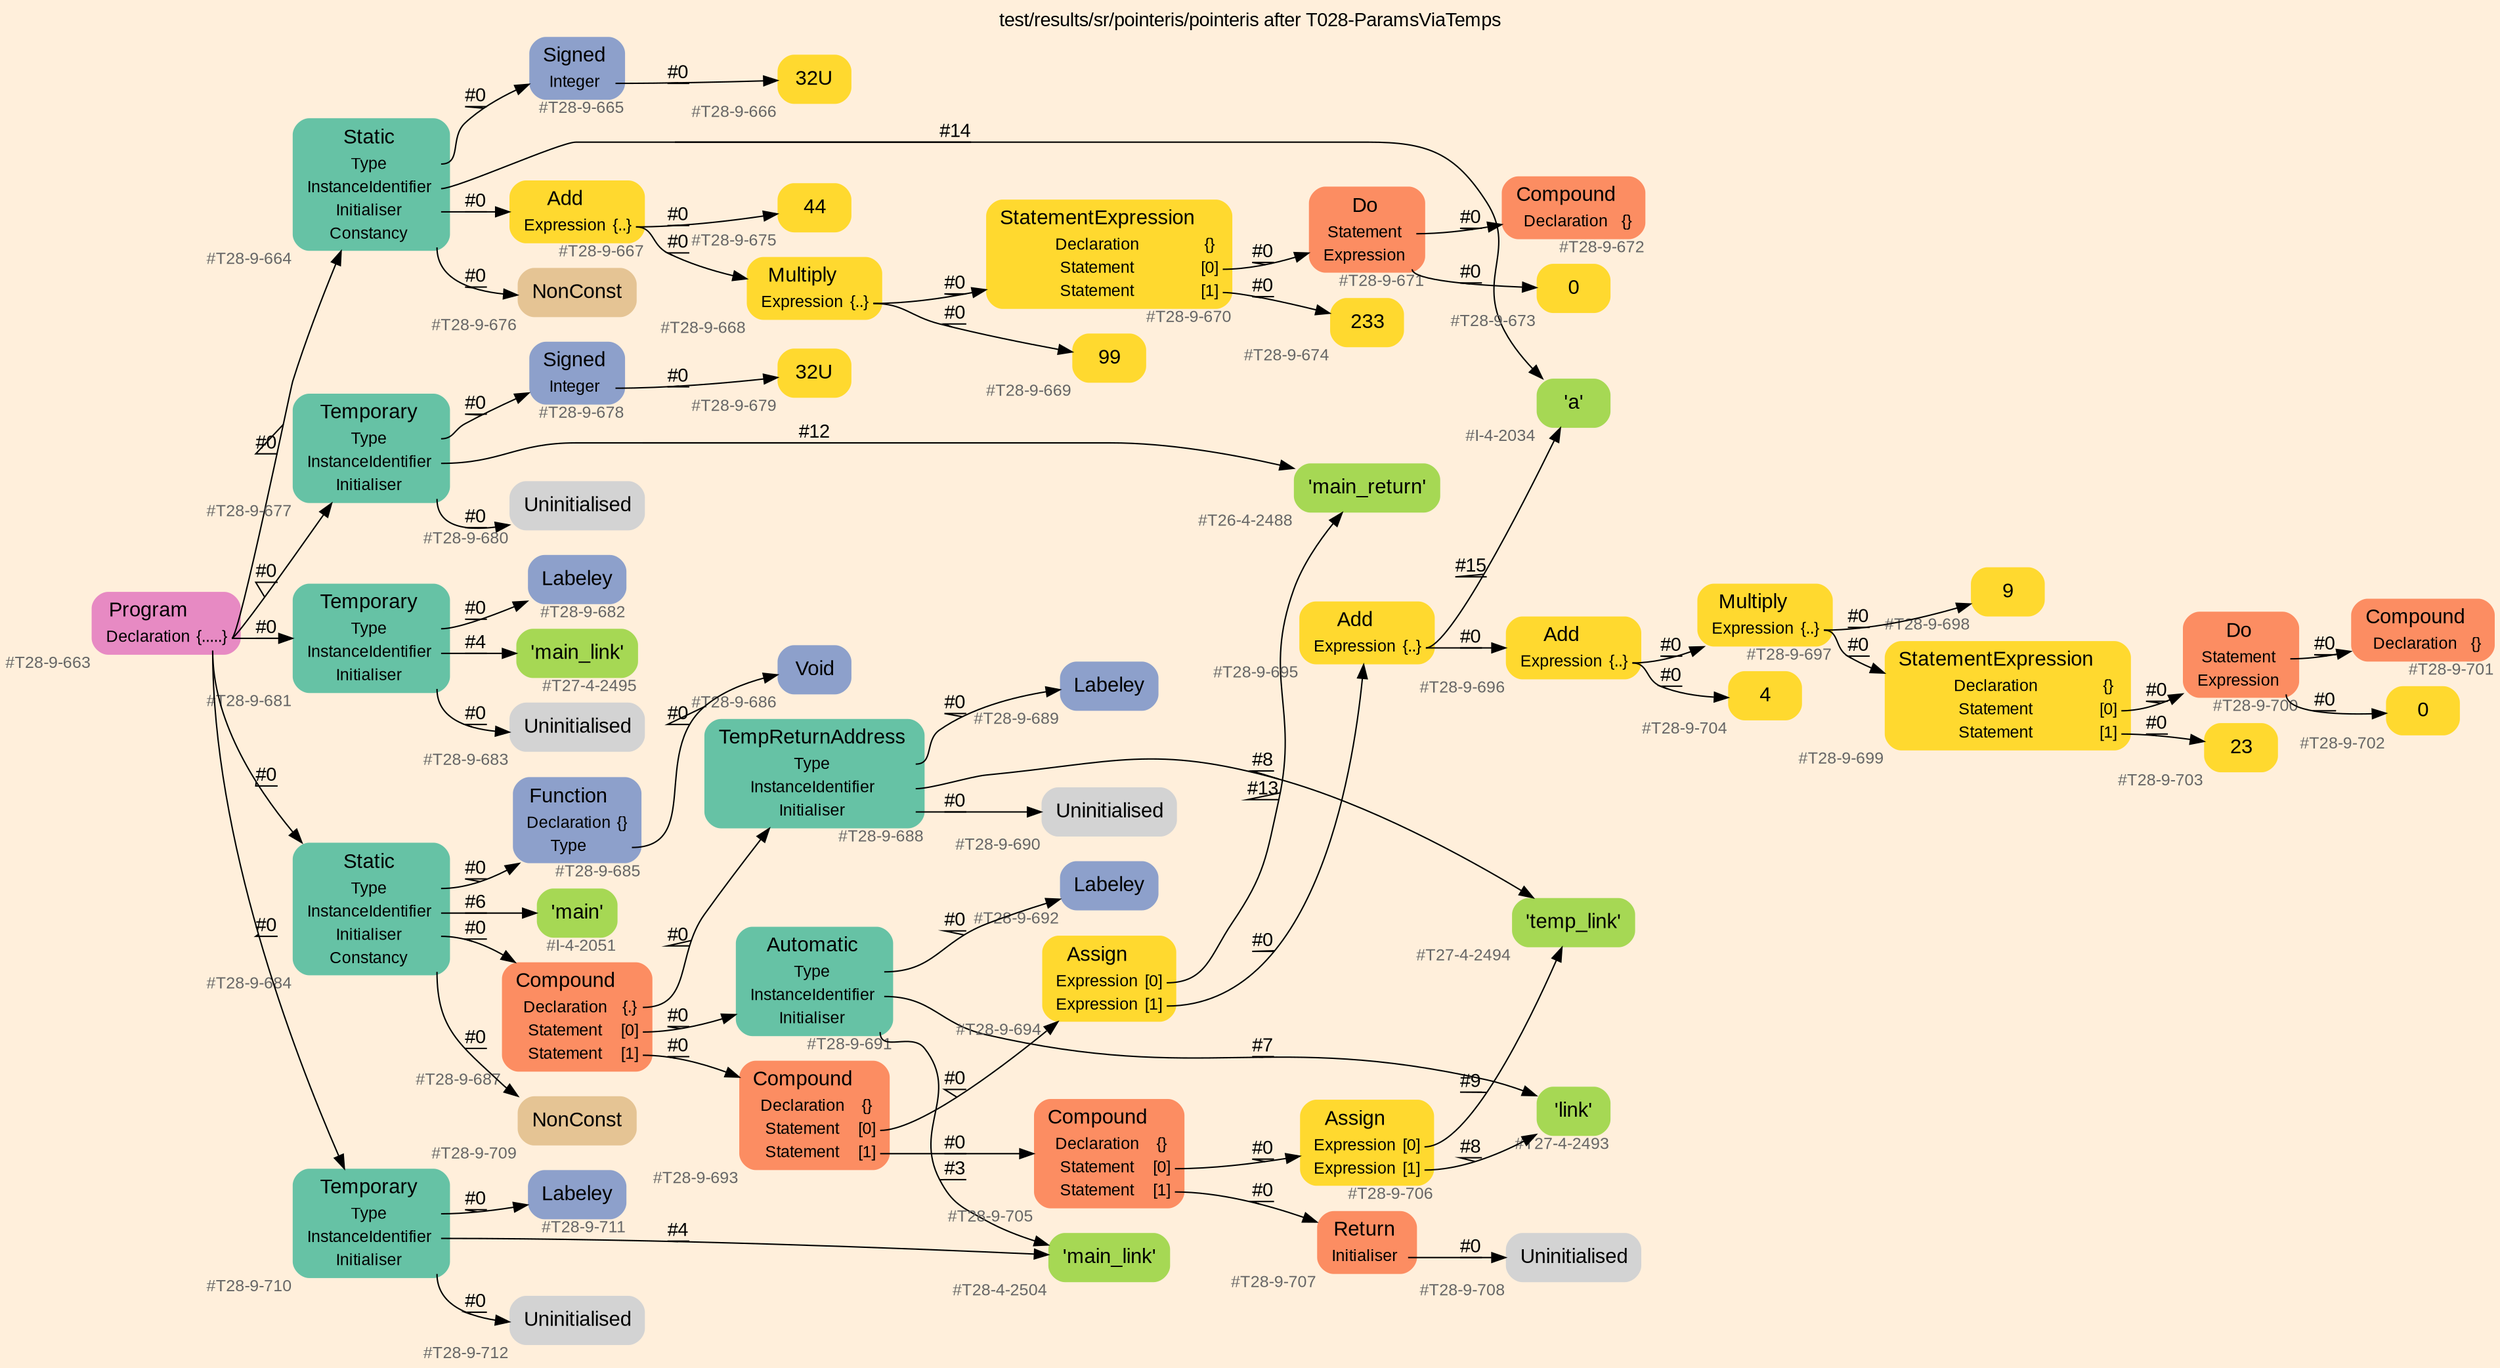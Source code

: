 digraph "test/results/sr/pointeris/pointeris after T028-ParamsViaTemps" {
label = "test/results/sr/pointeris/pointeris after T028-ParamsViaTemps"
labelloc = t
graph [
    rankdir = "LR"
    ranksep = 0.3
    bgcolor = antiquewhite1
    color = black
    fontcolor = black
    fontname = "Arial"
];
node [
    fontname = "Arial"
];
edge [
    fontname = "Arial"
];

// -------------------- node figure --------------------
// -------- block #T28-9-663 ----------
"#T28-9-663" [
    fillcolor = "/set28/4"
    xlabel = "#T28-9-663"
    fontsize = "12"
    fontcolor = grey40
    shape = "plaintext"
    label = <<TABLE BORDER="0" CELLBORDER="0" CELLSPACING="0">
     <TR><TD><FONT COLOR="black" POINT-SIZE="15">Program</FONT></TD></TR>
     <TR><TD><FONT COLOR="black" POINT-SIZE="12">Declaration</FONT></TD><TD PORT="port0"><FONT COLOR="black" POINT-SIZE="12">{.....}</FONT></TD></TR>
    </TABLE>>
    style = "rounded,filled"
];

// -------- block #T28-9-664 ----------
"#T28-9-664" [
    fillcolor = "/set28/1"
    xlabel = "#T28-9-664"
    fontsize = "12"
    fontcolor = grey40
    shape = "plaintext"
    label = <<TABLE BORDER="0" CELLBORDER="0" CELLSPACING="0">
     <TR><TD><FONT COLOR="black" POINT-SIZE="15">Static</FONT></TD></TR>
     <TR><TD><FONT COLOR="black" POINT-SIZE="12">Type</FONT></TD><TD PORT="port0"></TD></TR>
     <TR><TD><FONT COLOR="black" POINT-SIZE="12">InstanceIdentifier</FONT></TD><TD PORT="port1"></TD></TR>
     <TR><TD><FONT COLOR="black" POINT-SIZE="12">Initialiser</FONT></TD><TD PORT="port2"></TD></TR>
     <TR><TD><FONT COLOR="black" POINT-SIZE="12">Constancy</FONT></TD><TD PORT="port3"></TD></TR>
    </TABLE>>
    style = "rounded,filled"
];

// -------- block #T28-9-665 ----------
"#T28-9-665" [
    fillcolor = "/set28/3"
    xlabel = "#T28-9-665"
    fontsize = "12"
    fontcolor = grey40
    shape = "plaintext"
    label = <<TABLE BORDER="0" CELLBORDER="0" CELLSPACING="0">
     <TR><TD><FONT COLOR="black" POINT-SIZE="15">Signed</FONT></TD></TR>
     <TR><TD><FONT COLOR="black" POINT-SIZE="12">Integer</FONT></TD><TD PORT="port0"></TD></TR>
    </TABLE>>
    style = "rounded,filled"
];

// -------- block #T28-9-666 ----------
"#T28-9-666" [
    fillcolor = "/set28/6"
    xlabel = "#T28-9-666"
    fontsize = "12"
    fontcolor = grey40
    shape = "plaintext"
    label = <<TABLE BORDER="0" CELLBORDER="0" CELLSPACING="0">
     <TR><TD><FONT COLOR="black" POINT-SIZE="15">32U</FONT></TD></TR>
    </TABLE>>
    style = "rounded,filled"
];

// -------- block #I-4-2034 ----------
"#I-4-2034" [
    fillcolor = "/set28/5"
    xlabel = "#I-4-2034"
    fontsize = "12"
    fontcolor = grey40
    shape = "plaintext"
    label = <<TABLE BORDER="0" CELLBORDER="0" CELLSPACING="0">
     <TR><TD><FONT COLOR="black" POINT-SIZE="15">'a'</FONT></TD></TR>
    </TABLE>>
    style = "rounded,filled"
];

// -------- block #T28-9-667 ----------
"#T28-9-667" [
    fillcolor = "/set28/6"
    xlabel = "#T28-9-667"
    fontsize = "12"
    fontcolor = grey40
    shape = "plaintext"
    label = <<TABLE BORDER="0" CELLBORDER="0" CELLSPACING="0">
     <TR><TD><FONT COLOR="black" POINT-SIZE="15">Add</FONT></TD></TR>
     <TR><TD><FONT COLOR="black" POINT-SIZE="12">Expression</FONT></TD><TD PORT="port0"><FONT COLOR="black" POINT-SIZE="12">{..}</FONT></TD></TR>
    </TABLE>>
    style = "rounded,filled"
];

// -------- block #T28-9-668 ----------
"#T28-9-668" [
    fillcolor = "/set28/6"
    xlabel = "#T28-9-668"
    fontsize = "12"
    fontcolor = grey40
    shape = "plaintext"
    label = <<TABLE BORDER="0" CELLBORDER="0" CELLSPACING="0">
     <TR><TD><FONT COLOR="black" POINT-SIZE="15">Multiply</FONT></TD></TR>
     <TR><TD><FONT COLOR="black" POINT-SIZE="12">Expression</FONT></TD><TD PORT="port0"><FONT COLOR="black" POINT-SIZE="12">{..}</FONT></TD></TR>
    </TABLE>>
    style = "rounded,filled"
];

// -------- block #T28-9-669 ----------
"#T28-9-669" [
    fillcolor = "/set28/6"
    xlabel = "#T28-9-669"
    fontsize = "12"
    fontcolor = grey40
    shape = "plaintext"
    label = <<TABLE BORDER="0" CELLBORDER="0" CELLSPACING="0">
     <TR><TD><FONT COLOR="black" POINT-SIZE="15">99</FONT></TD></TR>
    </TABLE>>
    style = "rounded,filled"
];

// -------- block #T28-9-670 ----------
"#T28-9-670" [
    fillcolor = "/set28/6"
    xlabel = "#T28-9-670"
    fontsize = "12"
    fontcolor = grey40
    shape = "plaintext"
    label = <<TABLE BORDER="0" CELLBORDER="0" CELLSPACING="0">
     <TR><TD><FONT COLOR="black" POINT-SIZE="15">StatementExpression</FONT></TD></TR>
     <TR><TD><FONT COLOR="black" POINT-SIZE="12">Declaration</FONT></TD><TD PORT="port0"><FONT COLOR="black" POINT-SIZE="12">{}</FONT></TD></TR>
     <TR><TD><FONT COLOR="black" POINT-SIZE="12">Statement</FONT></TD><TD PORT="port1"><FONT COLOR="black" POINT-SIZE="12">[0]</FONT></TD></TR>
     <TR><TD><FONT COLOR="black" POINT-SIZE="12">Statement</FONT></TD><TD PORT="port2"><FONT COLOR="black" POINT-SIZE="12">[1]</FONT></TD></TR>
    </TABLE>>
    style = "rounded,filled"
];

// -------- block #T28-9-671 ----------
"#T28-9-671" [
    fillcolor = "/set28/2"
    xlabel = "#T28-9-671"
    fontsize = "12"
    fontcolor = grey40
    shape = "plaintext"
    label = <<TABLE BORDER="0" CELLBORDER="0" CELLSPACING="0">
     <TR><TD><FONT COLOR="black" POINT-SIZE="15">Do</FONT></TD></TR>
     <TR><TD><FONT COLOR="black" POINT-SIZE="12">Statement</FONT></TD><TD PORT="port0"></TD></TR>
     <TR><TD><FONT COLOR="black" POINT-SIZE="12">Expression</FONT></TD><TD PORT="port1"></TD></TR>
    </TABLE>>
    style = "rounded,filled"
];

// -------- block #T28-9-672 ----------
"#T28-9-672" [
    fillcolor = "/set28/2"
    xlabel = "#T28-9-672"
    fontsize = "12"
    fontcolor = grey40
    shape = "plaintext"
    label = <<TABLE BORDER="0" CELLBORDER="0" CELLSPACING="0">
     <TR><TD><FONT COLOR="black" POINT-SIZE="15">Compound</FONT></TD></TR>
     <TR><TD><FONT COLOR="black" POINT-SIZE="12">Declaration</FONT></TD><TD PORT="port0"><FONT COLOR="black" POINT-SIZE="12">{}</FONT></TD></TR>
    </TABLE>>
    style = "rounded,filled"
];

// -------- block #T28-9-673 ----------
"#T28-9-673" [
    fillcolor = "/set28/6"
    xlabel = "#T28-9-673"
    fontsize = "12"
    fontcolor = grey40
    shape = "plaintext"
    label = <<TABLE BORDER="0" CELLBORDER="0" CELLSPACING="0">
     <TR><TD><FONT COLOR="black" POINT-SIZE="15">0</FONT></TD></TR>
    </TABLE>>
    style = "rounded,filled"
];

// -------- block #T28-9-674 ----------
"#T28-9-674" [
    fillcolor = "/set28/6"
    xlabel = "#T28-9-674"
    fontsize = "12"
    fontcolor = grey40
    shape = "plaintext"
    label = <<TABLE BORDER="0" CELLBORDER="0" CELLSPACING="0">
     <TR><TD><FONT COLOR="black" POINT-SIZE="15">233</FONT></TD></TR>
    </TABLE>>
    style = "rounded,filled"
];

// -------- block #T28-9-675 ----------
"#T28-9-675" [
    fillcolor = "/set28/6"
    xlabel = "#T28-9-675"
    fontsize = "12"
    fontcolor = grey40
    shape = "plaintext"
    label = <<TABLE BORDER="0" CELLBORDER="0" CELLSPACING="0">
     <TR><TD><FONT COLOR="black" POINT-SIZE="15">44</FONT></TD></TR>
    </TABLE>>
    style = "rounded,filled"
];

// -------- block #T28-9-676 ----------
"#T28-9-676" [
    fillcolor = "/set28/7"
    xlabel = "#T28-9-676"
    fontsize = "12"
    fontcolor = grey40
    shape = "plaintext"
    label = <<TABLE BORDER="0" CELLBORDER="0" CELLSPACING="0">
     <TR><TD><FONT COLOR="black" POINT-SIZE="15">NonConst</FONT></TD></TR>
    </TABLE>>
    style = "rounded,filled"
];

// -------- block #T28-9-677 ----------
"#T28-9-677" [
    fillcolor = "/set28/1"
    xlabel = "#T28-9-677"
    fontsize = "12"
    fontcolor = grey40
    shape = "plaintext"
    label = <<TABLE BORDER="0" CELLBORDER="0" CELLSPACING="0">
     <TR><TD><FONT COLOR="black" POINT-SIZE="15">Temporary</FONT></TD></TR>
     <TR><TD><FONT COLOR="black" POINT-SIZE="12">Type</FONT></TD><TD PORT="port0"></TD></TR>
     <TR><TD><FONT COLOR="black" POINT-SIZE="12">InstanceIdentifier</FONT></TD><TD PORT="port1"></TD></TR>
     <TR><TD><FONT COLOR="black" POINT-SIZE="12">Initialiser</FONT></TD><TD PORT="port2"></TD></TR>
    </TABLE>>
    style = "rounded,filled"
];

// -------- block #T28-9-678 ----------
"#T28-9-678" [
    fillcolor = "/set28/3"
    xlabel = "#T28-9-678"
    fontsize = "12"
    fontcolor = grey40
    shape = "plaintext"
    label = <<TABLE BORDER="0" CELLBORDER="0" CELLSPACING="0">
     <TR><TD><FONT COLOR="black" POINT-SIZE="15">Signed</FONT></TD></TR>
     <TR><TD><FONT COLOR="black" POINT-SIZE="12">Integer</FONT></TD><TD PORT="port0"></TD></TR>
    </TABLE>>
    style = "rounded,filled"
];

// -------- block #T28-9-679 ----------
"#T28-9-679" [
    fillcolor = "/set28/6"
    xlabel = "#T28-9-679"
    fontsize = "12"
    fontcolor = grey40
    shape = "plaintext"
    label = <<TABLE BORDER="0" CELLBORDER="0" CELLSPACING="0">
     <TR><TD><FONT COLOR="black" POINT-SIZE="15">32U</FONT></TD></TR>
    </TABLE>>
    style = "rounded,filled"
];

// -------- block #T26-4-2488 ----------
"#T26-4-2488" [
    fillcolor = "/set28/5"
    xlabel = "#T26-4-2488"
    fontsize = "12"
    fontcolor = grey40
    shape = "plaintext"
    label = <<TABLE BORDER="0" CELLBORDER="0" CELLSPACING="0">
     <TR><TD><FONT COLOR="black" POINT-SIZE="15">'main_return'</FONT></TD></TR>
    </TABLE>>
    style = "rounded,filled"
];

// -------- block #T28-9-680 ----------
"#T28-9-680" [
    xlabel = "#T28-9-680"
    fontsize = "12"
    fontcolor = grey40
    shape = "plaintext"
    label = <<TABLE BORDER="0" CELLBORDER="0" CELLSPACING="0">
     <TR><TD><FONT COLOR="black" POINT-SIZE="15">Uninitialised</FONT></TD></TR>
    </TABLE>>
    style = "rounded,filled"
];

// -------- block #T28-9-681 ----------
"#T28-9-681" [
    fillcolor = "/set28/1"
    xlabel = "#T28-9-681"
    fontsize = "12"
    fontcolor = grey40
    shape = "plaintext"
    label = <<TABLE BORDER="0" CELLBORDER="0" CELLSPACING="0">
     <TR><TD><FONT COLOR="black" POINT-SIZE="15">Temporary</FONT></TD></TR>
     <TR><TD><FONT COLOR="black" POINT-SIZE="12">Type</FONT></TD><TD PORT="port0"></TD></TR>
     <TR><TD><FONT COLOR="black" POINT-SIZE="12">InstanceIdentifier</FONT></TD><TD PORT="port1"></TD></TR>
     <TR><TD><FONT COLOR="black" POINT-SIZE="12">Initialiser</FONT></TD><TD PORT="port2"></TD></TR>
    </TABLE>>
    style = "rounded,filled"
];

// -------- block #T28-9-682 ----------
"#T28-9-682" [
    fillcolor = "/set28/3"
    xlabel = "#T28-9-682"
    fontsize = "12"
    fontcolor = grey40
    shape = "plaintext"
    label = <<TABLE BORDER="0" CELLBORDER="0" CELLSPACING="0">
     <TR><TD><FONT COLOR="black" POINT-SIZE="15">Labeley</FONT></TD></TR>
    </TABLE>>
    style = "rounded,filled"
];

// -------- block #T27-4-2495 ----------
"#T27-4-2495" [
    fillcolor = "/set28/5"
    xlabel = "#T27-4-2495"
    fontsize = "12"
    fontcolor = grey40
    shape = "plaintext"
    label = <<TABLE BORDER="0" CELLBORDER="0" CELLSPACING="0">
     <TR><TD><FONT COLOR="black" POINT-SIZE="15">'main_link'</FONT></TD></TR>
    </TABLE>>
    style = "rounded,filled"
];

// -------- block #T28-9-683 ----------
"#T28-9-683" [
    xlabel = "#T28-9-683"
    fontsize = "12"
    fontcolor = grey40
    shape = "plaintext"
    label = <<TABLE BORDER="0" CELLBORDER="0" CELLSPACING="0">
     <TR><TD><FONT COLOR="black" POINT-SIZE="15">Uninitialised</FONT></TD></TR>
    </TABLE>>
    style = "rounded,filled"
];

// -------- block #T28-9-684 ----------
"#T28-9-684" [
    fillcolor = "/set28/1"
    xlabel = "#T28-9-684"
    fontsize = "12"
    fontcolor = grey40
    shape = "plaintext"
    label = <<TABLE BORDER="0" CELLBORDER="0" CELLSPACING="0">
     <TR><TD><FONT COLOR="black" POINT-SIZE="15">Static</FONT></TD></TR>
     <TR><TD><FONT COLOR="black" POINT-SIZE="12">Type</FONT></TD><TD PORT="port0"></TD></TR>
     <TR><TD><FONT COLOR="black" POINT-SIZE="12">InstanceIdentifier</FONT></TD><TD PORT="port1"></TD></TR>
     <TR><TD><FONT COLOR="black" POINT-SIZE="12">Initialiser</FONT></TD><TD PORT="port2"></TD></TR>
     <TR><TD><FONT COLOR="black" POINT-SIZE="12">Constancy</FONT></TD><TD PORT="port3"></TD></TR>
    </TABLE>>
    style = "rounded,filled"
];

// -------- block #T28-9-685 ----------
"#T28-9-685" [
    fillcolor = "/set28/3"
    xlabel = "#T28-9-685"
    fontsize = "12"
    fontcolor = grey40
    shape = "plaintext"
    label = <<TABLE BORDER="0" CELLBORDER="0" CELLSPACING="0">
     <TR><TD><FONT COLOR="black" POINT-SIZE="15">Function</FONT></TD></TR>
     <TR><TD><FONT COLOR="black" POINT-SIZE="12">Declaration</FONT></TD><TD PORT="port0"><FONT COLOR="black" POINT-SIZE="12">{}</FONT></TD></TR>
     <TR><TD><FONT COLOR="black" POINT-SIZE="12">Type</FONT></TD><TD PORT="port1"></TD></TR>
    </TABLE>>
    style = "rounded,filled"
];

// -------- block #T28-9-686 ----------
"#T28-9-686" [
    fillcolor = "/set28/3"
    xlabel = "#T28-9-686"
    fontsize = "12"
    fontcolor = grey40
    shape = "plaintext"
    label = <<TABLE BORDER="0" CELLBORDER="0" CELLSPACING="0">
     <TR><TD><FONT COLOR="black" POINT-SIZE="15">Void</FONT></TD></TR>
    </TABLE>>
    style = "rounded,filled"
];

// -------- block #I-4-2051 ----------
"#I-4-2051" [
    fillcolor = "/set28/5"
    xlabel = "#I-4-2051"
    fontsize = "12"
    fontcolor = grey40
    shape = "plaintext"
    label = <<TABLE BORDER="0" CELLBORDER="0" CELLSPACING="0">
     <TR><TD><FONT COLOR="black" POINT-SIZE="15">'main'</FONT></TD></TR>
    </TABLE>>
    style = "rounded,filled"
];

// -------- block #T28-9-687 ----------
"#T28-9-687" [
    fillcolor = "/set28/2"
    xlabel = "#T28-9-687"
    fontsize = "12"
    fontcolor = grey40
    shape = "plaintext"
    label = <<TABLE BORDER="0" CELLBORDER="0" CELLSPACING="0">
     <TR><TD><FONT COLOR="black" POINT-SIZE="15">Compound</FONT></TD></TR>
     <TR><TD><FONT COLOR="black" POINT-SIZE="12">Declaration</FONT></TD><TD PORT="port0"><FONT COLOR="black" POINT-SIZE="12">{.}</FONT></TD></TR>
     <TR><TD><FONT COLOR="black" POINT-SIZE="12">Statement</FONT></TD><TD PORT="port1"><FONT COLOR="black" POINT-SIZE="12">[0]</FONT></TD></TR>
     <TR><TD><FONT COLOR="black" POINT-SIZE="12">Statement</FONT></TD><TD PORT="port2"><FONT COLOR="black" POINT-SIZE="12">[1]</FONT></TD></TR>
    </TABLE>>
    style = "rounded,filled"
];

// -------- block #T28-9-688 ----------
"#T28-9-688" [
    fillcolor = "/set28/1"
    xlabel = "#T28-9-688"
    fontsize = "12"
    fontcolor = grey40
    shape = "plaintext"
    label = <<TABLE BORDER="0" CELLBORDER="0" CELLSPACING="0">
     <TR><TD><FONT COLOR="black" POINT-SIZE="15">TempReturnAddress</FONT></TD></TR>
     <TR><TD><FONT COLOR="black" POINT-SIZE="12">Type</FONT></TD><TD PORT="port0"></TD></TR>
     <TR><TD><FONT COLOR="black" POINT-SIZE="12">InstanceIdentifier</FONT></TD><TD PORT="port1"></TD></TR>
     <TR><TD><FONT COLOR="black" POINT-SIZE="12">Initialiser</FONT></TD><TD PORT="port2"></TD></TR>
    </TABLE>>
    style = "rounded,filled"
];

// -------- block #T28-9-689 ----------
"#T28-9-689" [
    fillcolor = "/set28/3"
    xlabel = "#T28-9-689"
    fontsize = "12"
    fontcolor = grey40
    shape = "plaintext"
    label = <<TABLE BORDER="0" CELLBORDER="0" CELLSPACING="0">
     <TR><TD><FONT COLOR="black" POINT-SIZE="15">Labeley</FONT></TD></TR>
    </TABLE>>
    style = "rounded,filled"
];

// -------- block #T27-4-2494 ----------
"#T27-4-2494" [
    fillcolor = "/set28/5"
    xlabel = "#T27-4-2494"
    fontsize = "12"
    fontcolor = grey40
    shape = "plaintext"
    label = <<TABLE BORDER="0" CELLBORDER="0" CELLSPACING="0">
     <TR><TD><FONT COLOR="black" POINT-SIZE="15">'temp_link'</FONT></TD></TR>
    </TABLE>>
    style = "rounded,filled"
];

// -------- block #T28-9-690 ----------
"#T28-9-690" [
    xlabel = "#T28-9-690"
    fontsize = "12"
    fontcolor = grey40
    shape = "plaintext"
    label = <<TABLE BORDER="0" CELLBORDER="0" CELLSPACING="0">
     <TR><TD><FONT COLOR="black" POINT-SIZE="15">Uninitialised</FONT></TD></TR>
    </TABLE>>
    style = "rounded,filled"
];

// -------- block #T28-9-691 ----------
"#T28-9-691" [
    fillcolor = "/set28/1"
    xlabel = "#T28-9-691"
    fontsize = "12"
    fontcolor = grey40
    shape = "plaintext"
    label = <<TABLE BORDER="0" CELLBORDER="0" CELLSPACING="0">
     <TR><TD><FONT COLOR="black" POINT-SIZE="15">Automatic</FONT></TD></TR>
     <TR><TD><FONT COLOR="black" POINT-SIZE="12">Type</FONT></TD><TD PORT="port0"></TD></TR>
     <TR><TD><FONT COLOR="black" POINT-SIZE="12">InstanceIdentifier</FONT></TD><TD PORT="port1"></TD></TR>
     <TR><TD><FONT COLOR="black" POINT-SIZE="12">Initialiser</FONT></TD><TD PORT="port2"></TD></TR>
    </TABLE>>
    style = "rounded,filled"
];

// -------- block #T28-9-692 ----------
"#T28-9-692" [
    fillcolor = "/set28/3"
    xlabel = "#T28-9-692"
    fontsize = "12"
    fontcolor = grey40
    shape = "plaintext"
    label = <<TABLE BORDER="0" CELLBORDER="0" CELLSPACING="0">
     <TR><TD><FONT COLOR="black" POINT-SIZE="15">Labeley</FONT></TD></TR>
    </TABLE>>
    style = "rounded,filled"
];

// -------- block #T27-4-2493 ----------
"#T27-4-2493" [
    fillcolor = "/set28/5"
    xlabel = "#T27-4-2493"
    fontsize = "12"
    fontcolor = grey40
    shape = "plaintext"
    label = <<TABLE BORDER="0" CELLBORDER="0" CELLSPACING="0">
     <TR><TD><FONT COLOR="black" POINT-SIZE="15">'link'</FONT></TD></TR>
    </TABLE>>
    style = "rounded,filled"
];

// -------- block #T28-4-2504 ----------
"#T28-4-2504" [
    fillcolor = "/set28/5"
    xlabel = "#T28-4-2504"
    fontsize = "12"
    fontcolor = grey40
    shape = "plaintext"
    label = <<TABLE BORDER="0" CELLBORDER="0" CELLSPACING="0">
     <TR><TD><FONT COLOR="black" POINT-SIZE="15">'main_link'</FONT></TD></TR>
    </TABLE>>
    style = "rounded,filled"
];

// -------- block #T28-9-693 ----------
"#T28-9-693" [
    fillcolor = "/set28/2"
    xlabel = "#T28-9-693"
    fontsize = "12"
    fontcolor = grey40
    shape = "plaintext"
    label = <<TABLE BORDER="0" CELLBORDER="0" CELLSPACING="0">
     <TR><TD><FONT COLOR="black" POINT-SIZE="15">Compound</FONT></TD></TR>
     <TR><TD><FONT COLOR="black" POINT-SIZE="12">Declaration</FONT></TD><TD PORT="port0"><FONT COLOR="black" POINT-SIZE="12">{}</FONT></TD></TR>
     <TR><TD><FONT COLOR="black" POINT-SIZE="12">Statement</FONT></TD><TD PORT="port1"><FONT COLOR="black" POINT-SIZE="12">[0]</FONT></TD></TR>
     <TR><TD><FONT COLOR="black" POINT-SIZE="12">Statement</FONT></TD><TD PORT="port2"><FONT COLOR="black" POINT-SIZE="12">[1]</FONT></TD></TR>
    </TABLE>>
    style = "rounded,filled"
];

// -------- block #T28-9-694 ----------
"#T28-9-694" [
    fillcolor = "/set28/6"
    xlabel = "#T28-9-694"
    fontsize = "12"
    fontcolor = grey40
    shape = "plaintext"
    label = <<TABLE BORDER="0" CELLBORDER="0" CELLSPACING="0">
     <TR><TD><FONT COLOR="black" POINT-SIZE="15">Assign</FONT></TD></TR>
     <TR><TD><FONT COLOR="black" POINT-SIZE="12">Expression</FONT></TD><TD PORT="port0"><FONT COLOR="black" POINT-SIZE="12">[0]</FONT></TD></TR>
     <TR><TD><FONT COLOR="black" POINT-SIZE="12">Expression</FONT></TD><TD PORT="port1"><FONT COLOR="black" POINT-SIZE="12">[1]</FONT></TD></TR>
    </TABLE>>
    style = "rounded,filled"
];

// -------- block #T28-9-695 ----------
"#T28-9-695" [
    fillcolor = "/set28/6"
    xlabel = "#T28-9-695"
    fontsize = "12"
    fontcolor = grey40
    shape = "plaintext"
    label = <<TABLE BORDER="0" CELLBORDER="0" CELLSPACING="0">
     <TR><TD><FONT COLOR="black" POINT-SIZE="15">Add</FONT></TD></TR>
     <TR><TD><FONT COLOR="black" POINT-SIZE="12">Expression</FONT></TD><TD PORT="port0"><FONT COLOR="black" POINT-SIZE="12">{..}</FONT></TD></TR>
    </TABLE>>
    style = "rounded,filled"
];

// -------- block #T28-9-696 ----------
"#T28-9-696" [
    fillcolor = "/set28/6"
    xlabel = "#T28-9-696"
    fontsize = "12"
    fontcolor = grey40
    shape = "plaintext"
    label = <<TABLE BORDER="0" CELLBORDER="0" CELLSPACING="0">
     <TR><TD><FONT COLOR="black" POINT-SIZE="15">Add</FONT></TD></TR>
     <TR><TD><FONT COLOR="black" POINT-SIZE="12">Expression</FONT></TD><TD PORT="port0"><FONT COLOR="black" POINT-SIZE="12">{..}</FONT></TD></TR>
    </TABLE>>
    style = "rounded,filled"
];

// -------- block #T28-9-697 ----------
"#T28-9-697" [
    fillcolor = "/set28/6"
    xlabel = "#T28-9-697"
    fontsize = "12"
    fontcolor = grey40
    shape = "plaintext"
    label = <<TABLE BORDER="0" CELLBORDER="0" CELLSPACING="0">
     <TR><TD><FONT COLOR="black" POINT-SIZE="15">Multiply</FONT></TD></TR>
     <TR><TD><FONT COLOR="black" POINT-SIZE="12">Expression</FONT></TD><TD PORT="port0"><FONT COLOR="black" POINT-SIZE="12">{..}</FONT></TD></TR>
    </TABLE>>
    style = "rounded,filled"
];

// -------- block #T28-9-698 ----------
"#T28-9-698" [
    fillcolor = "/set28/6"
    xlabel = "#T28-9-698"
    fontsize = "12"
    fontcolor = grey40
    shape = "plaintext"
    label = <<TABLE BORDER="0" CELLBORDER="0" CELLSPACING="0">
     <TR><TD><FONT COLOR="black" POINT-SIZE="15">9</FONT></TD></TR>
    </TABLE>>
    style = "rounded,filled"
];

// -------- block #T28-9-699 ----------
"#T28-9-699" [
    fillcolor = "/set28/6"
    xlabel = "#T28-9-699"
    fontsize = "12"
    fontcolor = grey40
    shape = "plaintext"
    label = <<TABLE BORDER="0" CELLBORDER="0" CELLSPACING="0">
     <TR><TD><FONT COLOR="black" POINT-SIZE="15">StatementExpression</FONT></TD></TR>
     <TR><TD><FONT COLOR="black" POINT-SIZE="12">Declaration</FONT></TD><TD PORT="port0"><FONT COLOR="black" POINT-SIZE="12">{}</FONT></TD></TR>
     <TR><TD><FONT COLOR="black" POINT-SIZE="12">Statement</FONT></TD><TD PORT="port1"><FONT COLOR="black" POINT-SIZE="12">[0]</FONT></TD></TR>
     <TR><TD><FONT COLOR="black" POINT-SIZE="12">Statement</FONT></TD><TD PORT="port2"><FONT COLOR="black" POINT-SIZE="12">[1]</FONT></TD></TR>
    </TABLE>>
    style = "rounded,filled"
];

// -------- block #T28-9-700 ----------
"#T28-9-700" [
    fillcolor = "/set28/2"
    xlabel = "#T28-9-700"
    fontsize = "12"
    fontcolor = grey40
    shape = "plaintext"
    label = <<TABLE BORDER="0" CELLBORDER="0" CELLSPACING="0">
     <TR><TD><FONT COLOR="black" POINT-SIZE="15">Do</FONT></TD></TR>
     <TR><TD><FONT COLOR="black" POINT-SIZE="12">Statement</FONT></TD><TD PORT="port0"></TD></TR>
     <TR><TD><FONT COLOR="black" POINT-SIZE="12">Expression</FONT></TD><TD PORT="port1"></TD></TR>
    </TABLE>>
    style = "rounded,filled"
];

// -------- block #T28-9-701 ----------
"#T28-9-701" [
    fillcolor = "/set28/2"
    xlabel = "#T28-9-701"
    fontsize = "12"
    fontcolor = grey40
    shape = "plaintext"
    label = <<TABLE BORDER="0" CELLBORDER="0" CELLSPACING="0">
     <TR><TD><FONT COLOR="black" POINT-SIZE="15">Compound</FONT></TD></TR>
     <TR><TD><FONT COLOR="black" POINT-SIZE="12">Declaration</FONT></TD><TD PORT="port0"><FONT COLOR="black" POINT-SIZE="12">{}</FONT></TD></TR>
    </TABLE>>
    style = "rounded,filled"
];

// -------- block #T28-9-702 ----------
"#T28-9-702" [
    fillcolor = "/set28/6"
    xlabel = "#T28-9-702"
    fontsize = "12"
    fontcolor = grey40
    shape = "plaintext"
    label = <<TABLE BORDER="0" CELLBORDER="0" CELLSPACING="0">
     <TR><TD><FONT COLOR="black" POINT-SIZE="15">0</FONT></TD></TR>
    </TABLE>>
    style = "rounded,filled"
];

// -------- block #T28-9-703 ----------
"#T28-9-703" [
    fillcolor = "/set28/6"
    xlabel = "#T28-9-703"
    fontsize = "12"
    fontcolor = grey40
    shape = "plaintext"
    label = <<TABLE BORDER="0" CELLBORDER="0" CELLSPACING="0">
     <TR><TD><FONT COLOR="black" POINT-SIZE="15">23</FONT></TD></TR>
    </TABLE>>
    style = "rounded,filled"
];

// -------- block #T28-9-704 ----------
"#T28-9-704" [
    fillcolor = "/set28/6"
    xlabel = "#T28-9-704"
    fontsize = "12"
    fontcolor = grey40
    shape = "plaintext"
    label = <<TABLE BORDER="0" CELLBORDER="0" CELLSPACING="0">
     <TR><TD><FONT COLOR="black" POINT-SIZE="15">4</FONT></TD></TR>
    </TABLE>>
    style = "rounded,filled"
];

// -------- block #T28-9-705 ----------
"#T28-9-705" [
    fillcolor = "/set28/2"
    xlabel = "#T28-9-705"
    fontsize = "12"
    fontcolor = grey40
    shape = "plaintext"
    label = <<TABLE BORDER="0" CELLBORDER="0" CELLSPACING="0">
     <TR><TD><FONT COLOR="black" POINT-SIZE="15">Compound</FONT></TD></TR>
     <TR><TD><FONT COLOR="black" POINT-SIZE="12">Declaration</FONT></TD><TD PORT="port0"><FONT COLOR="black" POINT-SIZE="12">{}</FONT></TD></TR>
     <TR><TD><FONT COLOR="black" POINT-SIZE="12">Statement</FONT></TD><TD PORT="port1"><FONT COLOR="black" POINT-SIZE="12">[0]</FONT></TD></TR>
     <TR><TD><FONT COLOR="black" POINT-SIZE="12">Statement</FONT></TD><TD PORT="port2"><FONT COLOR="black" POINT-SIZE="12">[1]</FONT></TD></TR>
    </TABLE>>
    style = "rounded,filled"
];

// -------- block #T28-9-706 ----------
"#T28-9-706" [
    fillcolor = "/set28/6"
    xlabel = "#T28-9-706"
    fontsize = "12"
    fontcolor = grey40
    shape = "plaintext"
    label = <<TABLE BORDER="0" CELLBORDER="0" CELLSPACING="0">
     <TR><TD><FONT COLOR="black" POINT-SIZE="15">Assign</FONT></TD></TR>
     <TR><TD><FONT COLOR="black" POINT-SIZE="12">Expression</FONT></TD><TD PORT="port0"><FONT COLOR="black" POINT-SIZE="12">[0]</FONT></TD></TR>
     <TR><TD><FONT COLOR="black" POINT-SIZE="12">Expression</FONT></TD><TD PORT="port1"><FONT COLOR="black" POINT-SIZE="12">[1]</FONT></TD></TR>
    </TABLE>>
    style = "rounded,filled"
];

// -------- block #T28-9-707 ----------
"#T28-9-707" [
    fillcolor = "/set28/2"
    xlabel = "#T28-9-707"
    fontsize = "12"
    fontcolor = grey40
    shape = "plaintext"
    label = <<TABLE BORDER="0" CELLBORDER="0" CELLSPACING="0">
     <TR><TD><FONT COLOR="black" POINT-SIZE="15">Return</FONT></TD></TR>
     <TR><TD><FONT COLOR="black" POINT-SIZE="12">Initialiser</FONT></TD><TD PORT="port0"></TD></TR>
    </TABLE>>
    style = "rounded,filled"
];

// -------- block #T28-9-708 ----------
"#T28-9-708" [
    xlabel = "#T28-9-708"
    fontsize = "12"
    fontcolor = grey40
    shape = "plaintext"
    label = <<TABLE BORDER="0" CELLBORDER="0" CELLSPACING="0">
     <TR><TD><FONT COLOR="black" POINT-SIZE="15">Uninitialised</FONT></TD></TR>
    </TABLE>>
    style = "rounded,filled"
];

// -------- block #T28-9-709 ----------
"#T28-9-709" [
    fillcolor = "/set28/7"
    xlabel = "#T28-9-709"
    fontsize = "12"
    fontcolor = grey40
    shape = "plaintext"
    label = <<TABLE BORDER="0" CELLBORDER="0" CELLSPACING="0">
     <TR><TD><FONT COLOR="black" POINT-SIZE="15">NonConst</FONT></TD></TR>
    </TABLE>>
    style = "rounded,filled"
];

// -------- block #T28-9-710 ----------
"#T28-9-710" [
    fillcolor = "/set28/1"
    xlabel = "#T28-9-710"
    fontsize = "12"
    fontcolor = grey40
    shape = "plaintext"
    label = <<TABLE BORDER="0" CELLBORDER="0" CELLSPACING="0">
     <TR><TD><FONT COLOR="black" POINT-SIZE="15">Temporary</FONT></TD></TR>
     <TR><TD><FONT COLOR="black" POINT-SIZE="12">Type</FONT></TD><TD PORT="port0"></TD></TR>
     <TR><TD><FONT COLOR="black" POINT-SIZE="12">InstanceIdentifier</FONT></TD><TD PORT="port1"></TD></TR>
     <TR><TD><FONT COLOR="black" POINT-SIZE="12">Initialiser</FONT></TD><TD PORT="port2"></TD></TR>
    </TABLE>>
    style = "rounded,filled"
];

// -------- block #T28-9-711 ----------
"#T28-9-711" [
    fillcolor = "/set28/3"
    xlabel = "#T28-9-711"
    fontsize = "12"
    fontcolor = grey40
    shape = "plaintext"
    label = <<TABLE BORDER="0" CELLBORDER="0" CELLSPACING="0">
     <TR><TD><FONT COLOR="black" POINT-SIZE="15">Labeley</FONT></TD></TR>
    </TABLE>>
    style = "rounded,filled"
];

// -------- block #T28-9-712 ----------
"#T28-9-712" [
    xlabel = "#T28-9-712"
    fontsize = "12"
    fontcolor = grey40
    shape = "plaintext"
    label = <<TABLE BORDER="0" CELLBORDER="0" CELLSPACING="0">
     <TR><TD><FONT COLOR="black" POINT-SIZE="15">Uninitialised</FONT></TD></TR>
    </TABLE>>
    style = "rounded,filled"
];

"#T28-9-663":port0 -> "#T28-9-664" [
    label = "#0"
    decorate = true
    color = black
    fontcolor = black
];

"#T28-9-663":port0 -> "#T28-9-677" [
    label = "#0"
    decorate = true
    color = black
    fontcolor = black
];

"#T28-9-663":port0 -> "#T28-9-681" [
    label = "#0"
    decorate = true
    color = black
    fontcolor = black
];

"#T28-9-663":port0 -> "#T28-9-684" [
    label = "#0"
    decorate = true
    color = black
    fontcolor = black
];

"#T28-9-663":port0 -> "#T28-9-710" [
    label = "#0"
    decorate = true
    color = black
    fontcolor = black
];

"#T28-9-664":port0 -> "#T28-9-665" [
    label = "#0"
    decorate = true
    color = black
    fontcolor = black
];

"#T28-9-664":port1 -> "#I-4-2034" [
    label = "#14"
    decorate = true
    color = black
    fontcolor = black
];

"#T28-9-664":port2 -> "#T28-9-667" [
    label = "#0"
    decorate = true
    color = black
    fontcolor = black
];

"#T28-9-664":port3 -> "#T28-9-676" [
    label = "#0"
    decorate = true
    color = black
    fontcolor = black
];

"#T28-9-665":port0 -> "#T28-9-666" [
    label = "#0"
    decorate = true
    color = black
    fontcolor = black
];

"#T28-9-667":port0 -> "#T28-9-668" [
    label = "#0"
    decorate = true
    color = black
    fontcolor = black
];

"#T28-9-667":port0 -> "#T28-9-675" [
    label = "#0"
    decorate = true
    color = black
    fontcolor = black
];

"#T28-9-668":port0 -> "#T28-9-669" [
    label = "#0"
    decorate = true
    color = black
    fontcolor = black
];

"#T28-9-668":port0 -> "#T28-9-670" [
    label = "#0"
    decorate = true
    color = black
    fontcolor = black
];

"#T28-9-670":port1 -> "#T28-9-671" [
    label = "#0"
    decorate = true
    color = black
    fontcolor = black
];

"#T28-9-670":port2 -> "#T28-9-674" [
    label = "#0"
    decorate = true
    color = black
    fontcolor = black
];

"#T28-9-671":port0 -> "#T28-9-672" [
    label = "#0"
    decorate = true
    color = black
    fontcolor = black
];

"#T28-9-671":port1 -> "#T28-9-673" [
    label = "#0"
    decorate = true
    color = black
    fontcolor = black
];

"#T28-9-677":port0 -> "#T28-9-678" [
    label = "#0"
    decorate = true
    color = black
    fontcolor = black
];

"#T28-9-677":port1 -> "#T26-4-2488" [
    label = "#12"
    decorate = true
    color = black
    fontcolor = black
];

"#T28-9-677":port2 -> "#T28-9-680" [
    label = "#0"
    decorate = true
    color = black
    fontcolor = black
];

"#T28-9-678":port0 -> "#T28-9-679" [
    label = "#0"
    decorate = true
    color = black
    fontcolor = black
];

"#T28-9-681":port0 -> "#T28-9-682" [
    label = "#0"
    decorate = true
    color = black
    fontcolor = black
];

"#T28-9-681":port1 -> "#T27-4-2495" [
    label = "#4"
    decorate = true
    color = black
    fontcolor = black
];

"#T28-9-681":port2 -> "#T28-9-683" [
    label = "#0"
    decorate = true
    color = black
    fontcolor = black
];

"#T28-9-684":port0 -> "#T28-9-685" [
    label = "#0"
    decorate = true
    color = black
    fontcolor = black
];

"#T28-9-684":port1 -> "#I-4-2051" [
    label = "#6"
    decorate = true
    color = black
    fontcolor = black
];

"#T28-9-684":port2 -> "#T28-9-687" [
    label = "#0"
    decorate = true
    color = black
    fontcolor = black
];

"#T28-9-684":port3 -> "#T28-9-709" [
    label = "#0"
    decorate = true
    color = black
    fontcolor = black
];

"#T28-9-685":port1 -> "#T28-9-686" [
    label = "#0"
    decorate = true
    color = black
    fontcolor = black
];

"#T28-9-687":port0 -> "#T28-9-688" [
    label = "#0"
    decorate = true
    color = black
    fontcolor = black
];

"#T28-9-687":port1 -> "#T28-9-691" [
    label = "#0"
    decorate = true
    color = black
    fontcolor = black
];

"#T28-9-687":port2 -> "#T28-9-693" [
    label = "#0"
    decorate = true
    color = black
    fontcolor = black
];

"#T28-9-688":port0 -> "#T28-9-689" [
    label = "#0"
    decorate = true
    color = black
    fontcolor = black
];

"#T28-9-688":port1 -> "#T27-4-2494" [
    label = "#8"
    decorate = true
    color = black
    fontcolor = black
];

"#T28-9-688":port2 -> "#T28-9-690" [
    label = "#0"
    decorate = true
    color = black
    fontcolor = black
];

"#T28-9-691":port0 -> "#T28-9-692" [
    label = "#0"
    decorate = true
    color = black
    fontcolor = black
];

"#T28-9-691":port1 -> "#T27-4-2493" [
    label = "#7"
    decorate = true
    color = black
    fontcolor = black
];

"#T28-9-691":port2 -> "#T28-4-2504" [
    label = "#3"
    decorate = true
    color = black
    fontcolor = black
];

"#T28-9-693":port1 -> "#T28-9-694" [
    label = "#0"
    decorate = true
    color = black
    fontcolor = black
];

"#T28-9-693":port2 -> "#T28-9-705" [
    label = "#0"
    decorate = true
    color = black
    fontcolor = black
];

"#T28-9-694":port0 -> "#T26-4-2488" [
    label = "#13"
    decorate = true
    color = black
    fontcolor = black
];

"#T28-9-694":port1 -> "#T28-9-695" [
    label = "#0"
    decorate = true
    color = black
    fontcolor = black
];

"#T28-9-695":port0 -> "#T28-9-696" [
    label = "#0"
    decorate = true
    color = black
    fontcolor = black
];

"#T28-9-695":port0 -> "#I-4-2034" [
    label = "#15"
    decorate = true
    color = black
    fontcolor = black
];

"#T28-9-696":port0 -> "#T28-9-697" [
    label = "#0"
    decorate = true
    color = black
    fontcolor = black
];

"#T28-9-696":port0 -> "#T28-9-704" [
    label = "#0"
    decorate = true
    color = black
    fontcolor = black
];

"#T28-9-697":port0 -> "#T28-9-698" [
    label = "#0"
    decorate = true
    color = black
    fontcolor = black
];

"#T28-9-697":port0 -> "#T28-9-699" [
    label = "#0"
    decorate = true
    color = black
    fontcolor = black
];

"#T28-9-699":port1 -> "#T28-9-700" [
    label = "#0"
    decorate = true
    color = black
    fontcolor = black
];

"#T28-9-699":port2 -> "#T28-9-703" [
    label = "#0"
    decorate = true
    color = black
    fontcolor = black
];

"#T28-9-700":port0 -> "#T28-9-701" [
    label = "#0"
    decorate = true
    color = black
    fontcolor = black
];

"#T28-9-700":port1 -> "#T28-9-702" [
    label = "#0"
    decorate = true
    color = black
    fontcolor = black
];

"#T28-9-705":port1 -> "#T28-9-706" [
    label = "#0"
    decorate = true
    color = black
    fontcolor = black
];

"#T28-9-705":port2 -> "#T28-9-707" [
    label = "#0"
    decorate = true
    color = black
    fontcolor = black
];

"#T28-9-706":port0 -> "#T27-4-2494" [
    label = "#9"
    decorate = true
    color = black
    fontcolor = black
];

"#T28-9-706":port1 -> "#T27-4-2493" [
    label = "#8"
    decorate = true
    color = black
    fontcolor = black
];

"#T28-9-707":port0 -> "#T28-9-708" [
    label = "#0"
    decorate = true
    color = black
    fontcolor = black
];

"#T28-9-710":port0 -> "#T28-9-711" [
    label = "#0"
    decorate = true
    color = black
    fontcolor = black
];

"#T28-9-710":port1 -> "#T28-4-2504" [
    label = "#4"
    decorate = true
    color = black
    fontcolor = black
];

"#T28-9-710":port2 -> "#T28-9-712" [
    label = "#0"
    decorate = true
    color = black
    fontcolor = black
];


}
